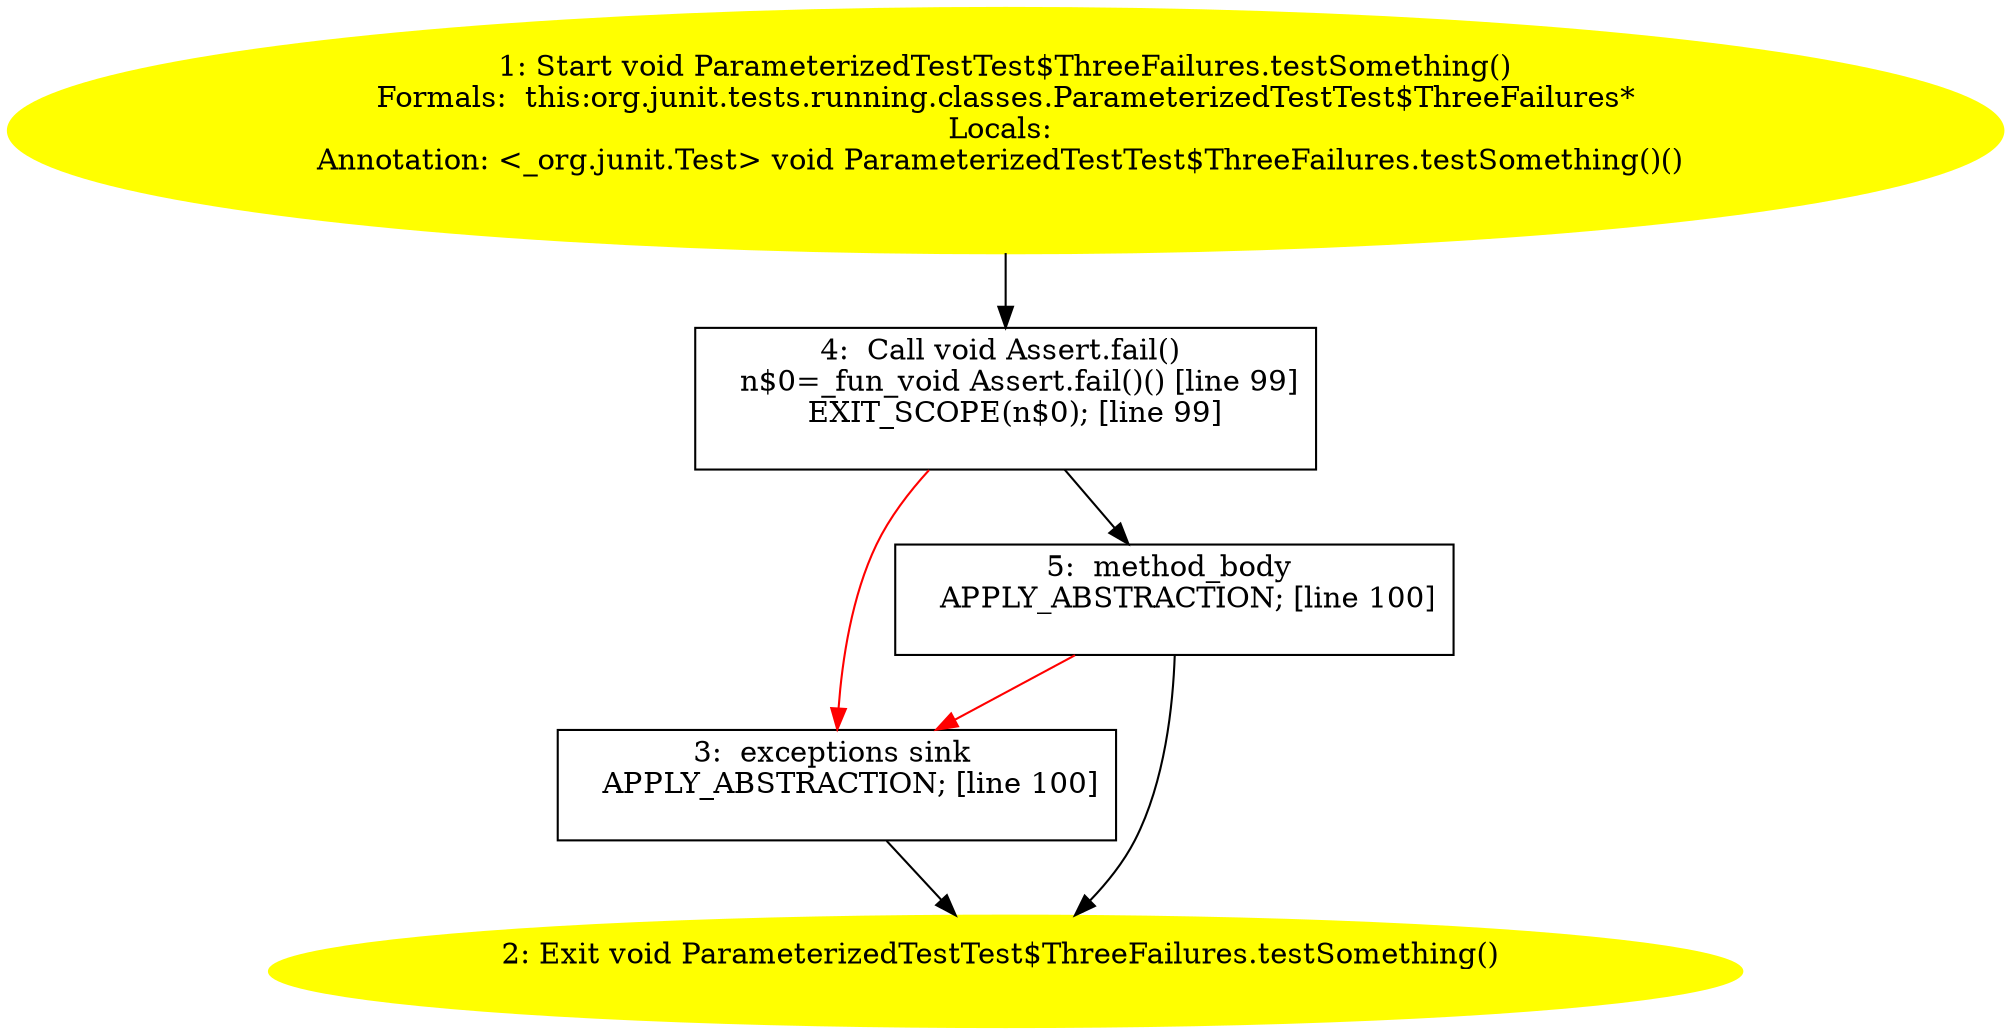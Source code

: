/* @generated */
digraph cfg {
"org.junit.tests.running.classes.ParameterizedTestTest$ThreeFailures.testSomething():void.f27458de80279c08cef5dc0c5c8798c4_1" [label="1: Start void ParameterizedTestTest$ThreeFailures.testSomething()\nFormals:  this:org.junit.tests.running.classes.ParameterizedTestTest$ThreeFailures*\nLocals: \nAnnotation: <_org.junit.Test> void ParameterizedTestTest$ThreeFailures.testSomething()() \n  " color=yellow style=filled]
	

	 "org.junit.tests.running.classes.ParameterizedTestTest$ThreeFailures.testSomething():void.f27458de80279c08cef5dc0c5c8798c4_1" -> "org.junit.tests.running.classes.ParameterizedTestTest$ThreeFailures.testSomething():void.f27458de80279c08cef5dc0c5c8798c4_4" ;
"org.junit.tests.running.classes.ParameterizedTestTest$ThreeFailures.testSomething():void.f27458de80279c08cef5dc0c5c8798c4_2" [label="2: Exit void ParameterizedTestTest$ThreeFailures.testSomething() \n  " color=yellow style=filled]
	

"org.junit.tests.running.classes.ParameterizedTestTest$ThreeFailures.testSomething():void.f27458de80279c08cef5dc0c5c8798c4_3" [label="3:  exceptions sink \n   APPLY_ABSTRACTION; [line 100]\n " shape="box"]
	

	 "org.junit.tests.running.classes.ParameterizedTestTest$ThreeFailures.testSomething():void.f27458de80279c08cef5dc0c5c8798c4_3" -> "org.junit.tests.running.classes.ParameterizedTestTest$ThreeFailures.testSomething():void.f27458de80279c08cef5dc0c5c8798c4_2" ;
"org.junit.tests.running.classes.ParameterizedTestTest$ThreeFailures.testSomething():void.f27458de80279c08cef5dc0c5c8798c4_4" [label="4:  Call void Assert.fail() \n   n$0=_fun_void Assert.fail()() [line 99]\n  EXIT_SCOPE(n$0); [line 99]\n " shape="box"]
	

	 "org.junit.tests.running.classes.ParameterizedTestTest$ThreeFailures.testSomething():void.f27458de80279c08cef5dc0c5c8798c4_4" -> "org.junit.tests.running.classes.ParameterizedTestTest$ThreeFailures.testSomething():void.f27458de80279c08cef5dc0c5c8798c4_5" ;
	 "org.junit.tests.running.classes.ParameterizedTestTest$ThreeFailures.testSomething():void.f27458de80279c08cef5dc0c5c8798c4_4" -> "org.junit.tests.running.classes.ParameterizedTestTest$ThreeFailures.testSomething():void.f27458de80279c08cef5dc0c5c8798c4_3" [color="red" ];
"org.junit.tests.running.classes.ParameterizedTestTest$ThreeFailures.testSomething():void.f27458de80279c08cef5dc0c5c8798c4_5" [label="5:  method_body \n   APPLY_ABSTRACTION; [line 100]\n " shape="box"]
	

	 "org.junit.tests.running.classes.ParameterizedTestTest$ThreeFailures.testSomething():void.f27458de80279c08cef5dc0c5c8798c4_5" -> "org.junit.tests.running.classes.ParameterizedTestTest$ThreeFailures.testSomething():void.f27458de80279c08cef5dc0c5c8798c4_2" ;
	 "org.junit.tests.running.classes.ParameterizedTestTest$ThreeFailures.testSomething():void.f27458de80279c08cef5dc0c5c8798c4_5" -> "org.junit.tests.running.classes.ParameterizedTestTest$ThreeFailures.testSomething():void.f27458de80279c08cef5dc0c5c8798c4_3" [color="red" ];
}
